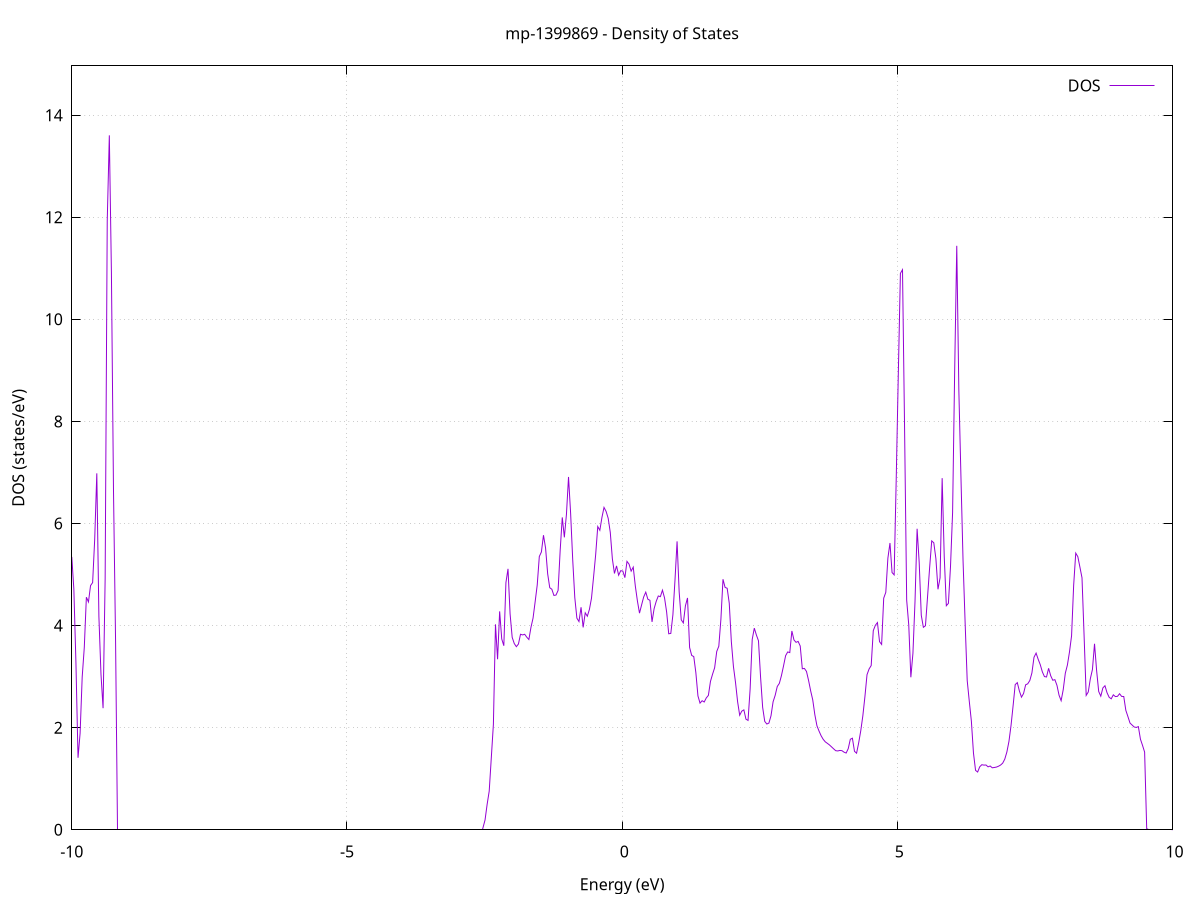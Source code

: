 set title 'mp-1399869 - Density of States'
set xlabel 'Energy (eV)'
set ylabel 'DOS (states/eV)'
set grid
set xrange [-10:10]
set yrange [0:14.965]
set xzeroaxis lt -1
set terminal png size 800,600
set output 'mp-1399869_dos_gnuplot.png'
plot '-' using 1:2 with lines title 'DOS'
-43.868800 0.000000
-43.830900 0.000000
-43.792900 0.000000
-43.755000 0.000000
-43.717100 0.000000
-43.679100 0.000000
-43.641200 0.000000
-43.603300 0.000000
-43.565400 0.000000
-43.527400 0.000000
-43.489500 0.000000
-43.451600 0.000000
-43.413700 0.000000
-43.375700 0.000000
-43.337800 0.000000
-43.299900 0.000000
-43.262000 0.000000
-43.224000 0.000000
-43.186100 0.000000
-43.148200 0.000000
-43.110300 0.000000
-43.072300 0.000000
-43.034400 0.000000
-42.996500 0.000000
-42.958500 0.000000
-42.920600 0.000000
-42.882700 0.000000
-42.844800 0.000000
-42.806800 0.000000
-42.768900 0.000000
-42.731000 0.000000
-42.693100 0.000000
-42.655100 0.000000
-42.617200 0.000000
-42.579300 0.000000
-42.541400 0.000000
-42.503400 0.000000
-42.465500 0.000000
-42.427600 0.000000
-42.389700 0.000000
-42.351700 0.000000
-42.313800 0.000000
-42.275900 0.000000
-42.238000 0.000000
-42.200000 0.000000
-42.162100 0.000000
-42.124200 0.000000
-42.086200 0.000000
-42.048300 0.000000
-42.010400 0.000000
-41.972500 0.000000
-41.934500 0.000000
-41.896600 0.000000
-41.858700 0.000000
-41.820800 0.000000
-41.782800 0.000000
-41.744900 0.000000
-41.707000 0.000000
-41.669100 0.000000
-41.631100 0.000000
-41.593200 0.000000
-41.555300 0.000000
-41.517400 0.000000
-41.479400 0.000000
-41.441500 0.000000
-41.403600 0.000000
-41.365600 0.000000
-41.327700 0.000000
-41.289800 0.000000
-41.251900 0.000000
-41.213900 0.000000
-41.176000 0.000000
-41.138100 0.000000
-41.100200 0.000000
-41.062200 0.000000
-41.024300 0.000000
-40.986400 0.000000
-40.948500 0.000000
-40.910500 0.000000
-40.872600 0.000000
-40.834700 0.000000
-40.796800 0.000000
-40.758800 0.000000
-40.720900 0.000000
-40.683000 0.000000
-40.645000 0.000000
-40.607100 0.000000
-40.569200 0.000000
-40.531300 0.000000
-40.493300 0.000000
-40.455400 0.000000
-40.417500 34.280600
-40.379600 21.317700
-40.341600 17.306100
-40.303700 18.525200
-40.265800 13.934900
-40.227900 24.059500
-40.189900 38.764900
-40.152000 34.188900
-40.114100 11.119700
-40.076200 30.555400
-40.038200 0.000000
-40.000300 0.000000
-39.962400 0.000000
-39.924400 0.000000
-39.886500 0.000000
-39.848600 0.000000
-39.810700 0.000000
-39.772700 0.000000
-39.734800 0.000000
-39.696900 0.000000
-39.659000 0.000000
-39.621000 0.000000
-39.583100 0.000000
-39.545200 0.000000
-39.507300 0.000000
-39.469300 0.000000
-39.431400 0.000000
-39.393500 0.000000
-39.355600 0.000000
-39.317600 0.000000
-39.279700 0.000000
-39.241800 0.000000
-39.203800 0.000000
-39.165900 0.000000
-39.128000 0.000000
-39.090100 0.000000
-39.052100 0.000000
-39.014200 0.000000
-38.976300 0.000000
-38.938400 0.000000
-38.900400 0.000000
-38.862500 0.000000
-38.824600 0.000000
-38.786700 0.000000
-38.748700 0.000000
-38.710800 0.000000
-38.672900 0.000000
-38.635000 0.000000
-38.597000 0.000000
-38.559100 0.000000
-38.521200 0.000000
-38.483200 0.000000
-38.445300 0.000000
-38.407400 0.000000
-38.369500 0.000000
-38.331500 0.000000
-38.293600 0.000000
-38.255700 0.000000
-38.217800 0.000000
-38.179800 0.000000
-38.141900 0.000000
-38.104000 0.000000
-38.066100 0.000000
-38.028100 0.000000
-37.990200 0.000000
-37.952300 0.000000
-37.914400 0.000000
-37.876400 0.000000
-37.838500 0.000000
-37.800600 0.000000
-37.762600 0.000000
-37.724700 0.000000
-37.686800 0.000000
-37.648900 0.000000
-37.610900 0.000000
-37.573000 0.000000
-37.535100 0.000000
-37.497200 0.000000
-37.459200 0.000000
-37.421300 0.000000
-37.383400 0.000000
-37.345500 0.000000
-37.307500 0.000000
-37.269600 0.000000
-37.231700 0.000000
-37.193800 0.000000
-37.155800 0.000000
-37.117900 0.000000
-37.080000 0.000000
-37.042000 0.000000
-37.004100 0.000000
-36.966200 0.000000
-36.928300 0.000000
-36.890300 0.000000
-36.852400 0.000000
-36.814500 0.000000
-36.776600 0.000000
-36.738600 0.000000
-36.700700 0.000000
-36.662800 0.000000
-36.624900 0.000000
-36.586900 0.000000
-36.549000 0.000000
-36.511100 0.000000
-36.473200 0.000000
-36.435200 0.000000
-36.397300 0.000000
-36.359400 0.000000
-36.321400 0.000000
-36.283500 0.000000
-36.245600 0.000000
-36.207700 0.000000
-36.169700 0.000000
-36.131800 0.000000
-36.093900 0.000000
-36.056000 0.000000
-36.018000 0.000000
-35.980100 0.000000
-35.942200 0.000000
-35.904300 0.000000
-35.866300 0.000000
-35.828400 0.000000
-35.790500 0.000000
-35.752600 0.000000
-35.714600 0.000000
-35.676700 0.000000
-35.638800 0.000000
-35.600900 0.000000
-35.562900 0.000000
-35.525000 0.000000
-35.487100 0.000000
-35.449100 0.000000
-35.411200 0.000000
-35.373300 0.000000
-35.335400 0.000000
-35.297400 0.000000
-35.259500 0.000000
-35.221600 0.000000
-35.183700 0.000000
-35.145700 0.000000
-35.107800 0.000000
-35.069900 0.000000
-35.032000 0.000000
-34.994000 0.000000
-34.956100 0.000000
-34.918200 0.000000
-34.880300 0.000000
-34.842300 0.000000
-34.804400 0.000000
-34.766500 0.000000
-34.728500 0.000000
-34.690600 0.000000
-34.652700 0.000000
-34.614800 0.000000
-34.576800 0.000000
-34.538900 0.000000
-34.501000 0.000000
-34.463100 0.000000
-34.425100 0.000000
-34.387200 0.000000
-34.349300 0.000000
-34.311400 0.000000
-34.273400 0.000000
-34.235500 0.000000
-34.197600 0.000000
-34.159700 0.000000
-34.121700 0.000000
-34.083800 0.000000
-34.045900 0.000000
-34.007900 0.000000
-33.970000 0.000000
-33.932100 0.000000
-33.894200 0.000000
-33.856200 0.000000
-33.818300 0.000000
-33.780400 0.000000
-33.742500 0.000000
-33.704500 0.000000
-33.666600 0.000000
-33.628700 0.000000
-33.590800 0.000000
-33.552800 0.000000
-33.514900 0.000000
-33.477000 0.000000
-33.439100 0.000000
-33.401100 0.000000
-33.363200 0.000000
-33.325300 0.000000
-33.287300 0.000000
-33.249400 0.000000
-33.211500 0.000000
-33.173600 0.000000
-33.135600 0.000000
-33.097700 0.000000
-33.059800 0.000000
-33.021900 0.000000
-32.983900 0.000000
-32.946000 0.000000
-32.908100 0.000000
-32.870200 0.000000
-32.832200 0.000000
-32.794300 0.000000
-32.756400 0.000000
-32.718500 0.000000
-32.680500 0.000000
-32.642600 0.000000
-32.604700 0.000000
-32.566700 0.000000
-32.528800 0.000000
-32.490900 0.000000
-32.453000 0.000000
-32.415000 0.000000
-32.377100 0.000000
-32.339200 0.000000
-32.301300 0.000000
-32.263300 0.000000
-32.225400 0.000000
-32.187500 0.000000
-32.149600 0.000000
-32.111600 0.000000
-32.073700 0.000000
-32.035800 0.000000
-31.997900 0.000000
-31.959900 0.000000
-31.922000 0.000000
-31.884100 0.000000
-31.846100 0.000000
-31.808200 0.000000
-31.770300 0.000000
-31.732400 0.000000
-31.694400 0.000000
-31.656500 0.000000
-31.618600 0.000000
-31.580700 0.000000
-31.542700 0.000000
-31.504800 0.000000
-31.466900 0.000000
-31.429000 0.000000
-31.391000 0.000000
-31.353100 0.000000
-31.315200 0.000000
-31.277300 0.000000
-31.239300 0.000000
-31.201400 0.000000
-31.163500 0.000000
-31.125500 0.000000
-31.087600 0.000000
-31.049700 0.000000
-31.011800 0.000000
-30.973800 0.000000
-30.935900 0.000000
-30.898000 0.000000
-30.860100 0.000000
-30.822100 0.000000
-30.784200 0.000000
-30.746300 0.000000
-30.708400 0.000000
-30.670400 0.000000
-30.632500 0.000000
-30.594600 0.000000
-30.556700 0.000000
-30.518700 0.000000
-30.480800 0.000000
-30.442900 0.000000
-30.404900 0.000000
-30.367000 0.000000
-30.329100 0.000000
-30.291200 0.000000
-30.253200 0.000000
-30.215300 0.000000
-30.177400 0.000000
-30.139500 0.000000
-30.101500 0.000000
-30.063600 0.000000
-30.025700 0.000000
-29.987800 0.000000
-29.949800 0.000000
-29.911900 0.000000
-29.874000 0.000000
-29.836100 0.000000
-29.798100 0.000000
-29.760200 0.000000
-29.722300 0.000000
-29.684300 0.000000
-29.646400 0.000000
-29.608500 0.000000
-29.570600 0.000000
-29.532600 0.000000
-29.494700 0.000000
-29.456800 0.000000
-29.418900 0.000000
-29.380900 0.000000
-29.343000 0.000000
-29.305100 0.000000
-29.267200 0.000000
-29.229200 0.000000
-29.191300 0.000000
-29.153400 0.000000
-29.115500 0.000000
-29.077500 0.000000
-29.039600 0.000000
-29.001700 0.000000
-28.963800 0.000000
-28.925800 0.000000
-28.887900 0.000000
-28.850000 0.000000
-28.812000 0.000000
-28.774100 0.000000
-28.736200 0.000000
-28.698300 0.000000
-28.660300 0.000000
-28.622400 0.000000
-28.584500 0.000000
-28.546600 0.000000
-28.508600 0.000000
-28.470700 0.000000
-28.432800 0.000000
-28.394900 0.000000
-28.356900 0.000000
-28.319000 0.000000
-28.281100 0.000000
-28.243200 0.000000
-28.205200 0.000000
-28.167300 0.000000
-28.129400 0.000000
-28.091400 0.000000
-28.053500 0.000000
-28.015600 0.000000
-27.977700 0.000000
-27.939700 0.000000
-27.901800 0.000000
-27.863900 0.000000
-27.826000 0.000000
-27.788000 0.000000
-27.750100 0.000000
-27.712200 0.000000
-27.674300 0.000000
-27.636300 0.000000
-27.598400 0.000000
-27.560500 0.000000
-27.522600 0.000000
-27.484600 0.000000
-27.446700 0.000000
-27.408800 0.000000
-27.370800 0.000000
-27.332900 0.000000
-27.295000 0.000000
-27.257100 0.000000
-27.219100 0.000000
-27.181200 0.000000
-27.143300 0.000000
-27.105400 0.000000
-27.067400 0.000000
-27.029500 0.000000
-26.991600 0.000000
-26.953700 0.000000
-26.915700 0.000000
-26.877800 0.000000
-26.839900 0.000000
-26.802000 0.000000
-26.764000 0.000000
-26.726100 0.000000
-26.688200 0.000000
-26.650200 0.000000
-26.612300 0.000000
-26.574400 0.000000
-26.536500 0.000000
-26.498500 0.000000
-26.460600 0.000000
-26.422700 0.000000
-26.384800 0.000000
-26.346800 0.000000
-26.308900 0.000000
-26.271000 0.000000
-26.233100 0.000000
-26.195100 0.000000
-26.157200 0.000000
-26.119300 0.000000
-26.081400 0.000000
-26.043400 0.000000
-26.005500 0.000000
-25.967600 0.000000
-25.929600 0.000000
-25.891700 0.000000
-25.853800 0.000000
-25.815900 0.000000
-25.777900 0.000000
-25.740000 0.000000
-25.702100 0.000000
-25.664200 0.000000
-25.626200 0.000000
-25.588300 0.000000
-25.550400 0.000000
-25.512500 0.000000
-25.474500 0.000000
-25.436600 0.000000
-25.398700 0.000000
-25.360800 0.000000
-25.322800 0.000000
-25.284900 0.000000
-25.247000 0.000000
-25.209000 0.000000
-25.171100 0.000000
-25.133200 0.000000
-25.095300 0.000000
-25.057300 0.000000
-25.019400 0.000000
-24.981500 0.000000
-24.943600 0.000000
-24.905600 0.000000
-24.867700 0.000000
-24.829800 0.000000
-24.791900 0.000000
-24.753900 0.000000
-24.716000 0.000000
-24.678100 0.000000
-24.640200 0.000000
-24.602200 0.000000
-24.564300 0.000000
-24.526400 0.000000
-24.488400 0.000000
-24.450500 0.000000
-24.412600 0.000000
-24.374700 0.000000
-24.336700 0.000000
-24.298800 0.000000
-24.260900 0.000000
-24.223000 0.000000
-24.185000 0.000000
-24.147100 0.000000
-24.109200 0.000000
-24.071300 0.000000
-24.033300 0.000000
-23.995400 0.000000
-23.957500 0.000000
-23.919600 0.000000
-23.881600 0.000000
-23.843700 0.000000
-23.805800 0.000000
-23.767800 0.000000
-23.729900 0.000000
-23.692000 0.000000
-23.654100 0.000000
-23.616100 0.000000
-23.578200 0.000000
-23.540300 0.000000
-23.502400 0.000000
-23.464400 0.000000
-23.426500 0.000000
-23.388600 0.000000
-23.350700 0.000000
-23.312700 0.000000
-23.274800 0.000000
-23.236900 0.000000
-23.199000 0.000000
-23.161000 0.000000
-23.123100 0.000000
-23.085200 0.000000
-23.047200 0.000000
-23.009300 0.000000
-22.971400 0.000000
-22.933500 0.000000
-22.895500 0.000000
-22.857600 0.000000
-22.819700 0.000000
-22.781800 0.000000
-22.743800 0.000000
-22.705900 0.000000
-22.668000 0.000000
-22.630100 0.000000
-22.592100 0.000000
-22.554200 0.000000
-22.516300 0.000000
-22.478400 0.000000
-22.440400 0.000000
-22.402500 0.000000
-22.364600 0.000000
-22.326600 0.000000
-22.288700 0.000000
-22.250800 0.000000
-22.212900 0.000000
-22.174900 0.000000
-22.137000 0.000000
-22.099100 0.000000
-22.061200 0.000000
-22.023200 0.000000
-21.985300 0.000000
-21.947400 0.000000
-21.909500 0.000000
-21.871500 0.000000
-21.833600 0.000000
-21.795700 0.000000
-21.757800 0.000000
-21.719800 0.000000
-21.681900 0.000000
-21.644000 0.000000
-21.606100 0.000000
-21.568100 0.000000
-21.530200 0.000000
-21.492300 0.000000
-21.454300 0.000000
-21.416400 0.000000
-21.378500 0.000000
-21.340600 0.000000
-21.302600 0.000000
-21.264700 0.000000
-21.226800 0.000000
-21.188900 0.000000
-21.150900 0.000000
-21.113000 0.000000
-21.075100 0.000000
-21.037200 0.000000
-20.999200 0.000000
-20.961300 0.000000
-20.923400 0.000000
-20.885500 0.000000
-20.847500 0.000000
-20.809600 0.000000
-20.771700 0.000000
-20.733700 0.000000
-20.695800 0.000000
-20.657900 0.000000
-20.620000 0.000000
-20.582000 0.000000
-20.544100 0.000000
-20.506200 0.000000
-20.468300 0.000000
-20.430300 0.000000
-20.392400 0.000000
-20.354500 0.000000
-20.316600 0.000000
-20.278600 0.000000
-20.240700 0.000000
-20.202800 0.000000
-20.164900 0.000000
-20.126900 0.000000
-20.089000 0.000000
-20.051100 0.000000
-20.013100 0.000000
-19.975200 0.000000
-19.937300 0.000000
-19.899400 0.000000
-19.861400 0.000000
-19.823500 0.000000
-19.785600 0.000000
-19.747700 0.000000
-19.709700 0.000000
-19.671800 0.000000
-19.633900 0.000000
-19.596000 0.000000
-19.558000 0.000000
-19.520100 0.000000
-19.482200 0.000000
-19.444300 0.000000
-19.406300 0.000000
-19.368400 0.000000
-19.330500 0.000000
-19.292500 0.000000
-19.254600 0.000000
-19.216700 0.000000
-19.178800 0.000000
-19.140800 0.000000
-19.102900 0.000000
-19.065000 0.000000
-19.027100 0.000000
-18.989100 0.000000
-18.951200 0.000000
-18.913300 0.000000
-18.875400 0.000000
-18.837400 0.000000
-18.799500 0.000000
-18.761600 0.000000
-18.723700 0.000000
-18.685700 0.000000
-18.647800 0.000000
-18.609900 0.000000
-18.571900 0.000000
-18.534000 0.000000
-18.496100 0.000000
-18.458200 0.000000
-18.420200 0.000000
-18.382300 0.000000
-18.344400 0.000000
-18.306500 0.000000
-18.268500 0.000000
-18.230600 0.000000
-18.192700 0.000000
-18.154800 0.000000
-18.116800 0.000000
-18.078900 0.000000
-18.041000 0.000000
-18.003100 0.000000
-17.965100 0.000000
-17.927200 0.000000
-17.889300 0.000000
-17.851300 0.000000
-17.813400 0.000000
-17.775500 0.000000
-17.737600 0.000000
-17.699600 0.000000
-17.661700 0.000000
-17.623800 0.000000
-17.585900 0.000000
-17.547900 0.000000
-17.510000 0.000000
-17.472100 0.000000
-17.434200 0.000000
-17.396200 0.000000
-17.358300 0.000000
-17.320400 0.000000
-17.282500 0.000000
-17.244500 0.000000
-17.206600 0.000000
-17.168700 0.000000
-17.130700 0.000000
-17.092800 0.000000
-17.054900 0.000000
-17.017000 0.000000
-16.979000 0.000000
-16.941100 0.000000
-16.903200 0.000000
-16.865300 0.000000
-16.827300 0.000000
-16.789400 0.000000
-16.751500 0.000000
-16.713600 0.000000
-16.675600 0.000000
-16.637700 0.000000
-16.599800 0.000000
-16.561900 0.000000
-16.523900 0.000000
-16.486000 0.000000
-16.448100 0.000000
-16.410100 0.000000
-16.372200 0.000000
-16.334300 0.000000
-16.296400 0.000000
-16.258400 0.000000
-16.220500 0.000000
-16.182600 0.000000
-16.144700 0.000000
-16.106700 0.000000
-16.068800 0.000000
-16.030900 0.000000
-15.993000 0.000000
-15.955000 0.000000
-15.917100 0.000000
-15.879200 0.000000
-15.841300 0.000000
-15.803300 0.000000
-15.765400 0.000000
-15.727500 0.000000
-15.689500 0.000000
-15.651600 0.000000
-15.613700 0.000000
-15.575800 0.000000
-15.537800 0.000000
-15.499900 0.000000
-15.462000 0.000000
-15.424100 0.000000
-15.386100 0.000000
-15.348200 0.000000
-15.310300 0.000000
-15.272400 0.000000
-15.234400 0.000000
-15.196500 0.000000
-15.158600 0.000000
-15.120700 0.000000
-15.082700 0.000000
-15.044800 0.000000
-15.006900 0.000000
-14.969000 0.000000
-14.931000 0.000000
-14.893100 0.000000
-14.855200 0.000000
-14.817200 0.000000
-14.779300 0.000000
-14.741400 0.000000
-14.703500 0.000000
-14.665500 0.000000
-14.627600 0.000000
-14.589700 0.000000
-14.551800 0.000000
-14.513800 0.000000
-14.475900 0.000000
-14.438000 0.000000
-14.400100 0.000000
-14.362100 0.000000
-14.324200 0.000000
-14.286300 0.000000
-14.248400 0.000000
-14.210400 0.000000
-14.172500 0.000000
-14.134600 0.000000
-14.096600 0.000000
-14.058700 0.000000
-14.020800 0.000000
-13.982900 0.000000
-13.944900 0.000000
-13.907000 0.000000
-13.869100 0.000000
-13.831200 0.000000
-13.793200 0.000000
-13.755300 0.000000
-13.717400 0.000000
-13.679500 0.000000
-13.641500 0.000000
-13.603600 0.000000
-13.565700 0.000000
-13.527800 0.000000
-13.489800 0.000000
-13.451900 0.000000
-13.414000 0.000000
-13.376000 0.000000
-13.338100 0.000000
-13.300200 0.000000
-13.262300 0.000000
-13.224300 0.000000
-13.186400 0.000000
-13.148500 0.000000
-13.110600 0.000000
-13.072600 0.000000
-13.034700 0.000000
-12.996800 0.000000
-12.958900 0.000000
-12.920900 0.000000
-12.883000 0.000000
-12.845100 0.000000
-12.807200 0.000000
-12.769200 0.000000
-12.731300 0.000000
-12.693400 0.000000
-12.655400 0.000000
-12.617500 0.000000
-12.579600 0.000000
-12.541700 0.000000
-12.503700 0.000000
-12.465800 0.000000
-12.427900 0.000000
-12.390000 0.000000
-12.352000 0.000000
-12.314100 0.000000
-12.276200 0.000000
-12.238300 0.000000
-12.200300 0.000000
-12.162400 0.000000
-12.124500 0.023700
-12.086600 0.168300
-12.048600 0.250500
-12.010700 0.311400
-11.972800 0.355500
-11.934800 0.410100
-11.896900 0.464400
-11.859000 0.508400
-11.821100 0.548300
-11.783100 0.589400
-11.745200 0.633200
-11.707300 0.679100
-11.669400 0.725700
-11.631400 0.772800
-11.593500 0.821200
-11.555600 0.871300
-11.517700 0.924300
-11.479700 0.979800
-11.441800 1.041600
-11.403900 1.115000
-11.366000 1.204700
-11.328000 1.317000
-11.290100 1.432700
-11.252200 1.588500
-11.214200 1.749500
-11.176300 1.873900
-11.138400 1.849000
-11.100500 1.723700
-11.062500 1.495300
-11.024600 1.413900
-10.986700 1.389000
-10.948800 1.408200
-10.910800 1.416200
-10.872900 1.443200
-10.835000 1.494200
-10.797100 1.556800
-10.759100 1.629400
-10.721200 1.773400
-10.683300 1.845800
-10.645400 1.889700
-10.607400 1.931700
-10.569500 2.098800
-10.531600 2.112700
-10.493600 2.236800
-10.455700 2.503700
-10.417800 2.872000
-10.379900 3.145200
-10.341900 3.734300
-10.304000 4.302600
-10.266100 3.400900
-10.228200 3.278800
-10.190200 3.880100
-10.152300 3.802500
-10.114400 3.698300
-10.076500 4.205600
-10.038500 4.738900
-10.000600 5.356500
-9.962700 4.716000
-9.924800 3.271100
-9.886800 1.411000
-9.848900 1.891300
-9.811000 2.993300
-9.773000 3.571300
-9.735100 4.556500
-9.697200 4.463000
-9.659300 4.783200
-9.621300 4.841900
-9.583400 5.700400
-9.545500 6.982800
-9.507600 4.178800
-9.469600 3.045600
-9.431700 2.381600
-9.393800 4.922400
-9.355900 11.931400
-9.317900 13.604100
-9.280000 10.915500
-9.242100 6.634700
-9.204200 3.671100
-9.166200 0.000000
-9.128300 0.000000
-9.090400 0.000000
-9.052400 0.000000
-9.014500 0.000000
-8.976600 0.000000
-8.938700 0.000000
-8.900700 0.000000
-8.862800 0.000000
-8.824900 0.000000
-8.787000 0.000000
-8.749000 0.000000
-8.711100 0.000000
-8.673200 0.000000
-8.635300 0.000000
-8.597300 0.000000
-8.559400 0.000000
-8.521500 0.000000
-8.483600 0.000000
-8.445600 0.000000
-8.407700 0.000000
-8.369800 0.000000
-8.331900 0.000000
-8.293900 0.000000
-8.256000 0.000000
-8.218100 0.000000
-8.180100 0.000000
-8.142200 0.000000
-8.104300 0.000000
-8.066400 0.000000
-8.028400 0.000000
-7.990500 0.000000
-7.952600 0.000000
-7.914700 0.000000
-7.876700 0.000000
-7.838800 0.000000
-7.800900 0.000000
-7.763000 0.000000
-7.725000 0.000000
-7.687100 0.000000
-7.649200 0.000000
-7.611300 0.000000
-7.573300 0.000000
-7.535400 0.000000
-7.497500 0.000000
-7.459500 0.000000
-7.421600 0.000000
-7.383700 0.000000
-7.345800 0.000000
-7.307800 0.000000
-7.269900 0.000000
-7.232000 0.000000
-7.194100 0.000000
-7.156100 0.000000
-7.118200 0.000000
-7.080300 0.000000
-7.042400 0.000000
-7.004400 0.000000
-6.966500 0.000000
-6.928600 0.000000
-6.890700 0.000000
-6.852700 0.000000
-6.814800 0.000000
-6.776900 0.000000
-6.738900 0.000000
-6.701000 0.000000
-6.663100 0.000000
-6.625200 0.000000
-6.587200 0.000000
-6.549300 0.000000
-6.511400 0.000000
-6.473500 0.000000
-6.435500 0.000000
-6.397600 0.000000
-6.359700 0.000000
-6.321800 0.000000
-6.283800 0.000000
-6.245900 0.000000
-6.208000 0.000000
-6.170100 0.000000
-6.132100 0.000000
-6.094200 0.000000
-6.056300 0.000000
-6.018300 0.000000
-5.980400 0.000000
-5.942500 0.000000
-5.904600 0.000000
-5.866600 0.000000
-5.828700 0.000000
-5.790800 0.000000
-5.752900 0.000000
-5.714900 0.000000
-5.677000 0.000000
-5.639100 0.000000
-5.601200 0.000000
-5.563200 0.000000
-5.525300 0.000000
-5.487400 0.000000
-5.449500 0.000000
-5.411500 0.000000
-5.373600 0.000000
-5.335700 0.000000
-5.297700 0.000000
-5.259800 0.000000
-5.221900 0.000000
-5.184000 0.000000
-5.146000 0.000000
-5.108100 0.000000
-5.070200 0.000000
-5.032300 0.000000
-4.994300 0.000000
-4.956400 0.000000
-4.918500 0.000000
-4.880600 0.000000
-4.842600 0.000000
-4.804700 0.000000
-4.766800 0.000000
-4.728900 0.000000
-4.690900 0.000000
-4.653000 0.000000
-4.615100 0.000000
-4.577100 0.000000
-4.539200 0.000000
-4.501300 0.000000
-4.463400 0.000000
-4.425400 0.000000
-4.387500 0.000000
-4.349600 0.000000
-4.311700 0.000000
-4.273700 0.000000
-4.235800 0.000000
-4.197900 0.000000
-4.160000 0.000000
-4.122000 0.000000
-4.084100 0.000000
-4.046200 0.000000
-4.008300 0.000000
-3.970300 0.000000
-3.932400 0.000000
-3.894500 0.000000
-3.856500 0.000000
-3.818600 0.000000
-3.780700 0.000000
-3.742800 0.000000
-3.704800 0.000000
-3.666900 0.000000
-3.629000 0.000000
-3.591100 0.000000
-3.553100 0.000000
-3.515200 0.000000
-3.477300 0.000000
-3.439400 0.000000
-3.401400 0.000000
-3.363500 0.000000
-3.325600 0.000000
-3.287700 0.000000
-3.249700 0.000000
-3.211800 0.000000
-3.173900 0.000000
-3.135900 0.000000
-3.098000 0.000000
-3.060100 0.000000
-3.022200 0.000000
-2.984200 0.000000
-2.946300 0.000000
-2.908400 0.000000
-2.870500 0.000000
-2.832500 0.000000
-2.794600 0.000000
-2.756700 0.000000
-2.718800 0.000000
-2.680800 0.000000
-2.642900 0.000000
-2.605000 0.000000
-2.567100 0.000000
-2.529100 0.000000
-2.491200 0.191800
-2.453300 0.497000
-2.415300 0.757900
-2.377400 1.411000
-2.339500 2.064600
-2.301600 4.024200
-2.263600 3.340300
-2.225700 4.278700
-2.187800 3.737500
-2.149900 3.605100
-2.111900 4.840500
-2.074000 5.111900
-2.036100 4.228800
-1.998200 3.770600
-1.960200 3.648400
-1.922300 3.587000
-1.884400 3.638700
-1.846500 3.830200
-1.808500 3.817200
-1.770600 3.829400
-1.732700 3.772600
-1.694800 3.727200
-1.656800 3.965600
-1.618900 4.146300
-1.581000 4.464400
-1.543000 4.796000
-1.505100 5.353400
-1.467200 5.442100
-1.429300 5.770800
-1.391300 5.520100
-1.353400 5.015600
-1.315500 4.741900
-1.277600 4.712400
-1.239600 4.590500
-1.201700 4.598400
-1.163800 4.688800
-1.125900 5.475300
-1.087900 6.119400
-1.050000 5.729300
-1.012100 6.179800
-0.974200 6.911600
-0.936200 6.199300
-0.898300 5.291700
-0.860400 4.548700
-0.822400 4.145800
-0.784500 4.079100
-0.746600 4.359300
-0.708700 3.964000
-0.670700 4.250700
-0.632800 4.183300
-0.594900 4.315400
-0.557000 4.537100
-0.519000 4.954500
-0.481100 5.389400
-0.443200 5.939700
-0.405300 5.866800
-0.367300 6.118200
-0.329400 6.315200
-0.291500 6.236500
-0.253600 6.102000
-0.215600 5.826600
-0.177700 5.307600
-0.139800 5.021400
-0.101800 5.169600
-0.063900 4.986900
-0.026000 5.075200
0.011900 5.068300
0.049900 4.939000
0.087800 5.257900
0.125700 5.203300
0.163600 5.067200
0.201600 5.145200
0.239500 4.774200
0.277400 4.482600
0.315300 4.243800
0.353300 4.404200
0.391200 4.560800
0.429100 4.654800
0.467000 4.517000
0.505000 4.495000
0.542900 4.072200
0.580800 4.330900
0.618800 4.474200
0.656700 4.580100
0.694600 4.567300
0.732500 4.693900
0.770500 4.541200
0.808400 4.265200
0.846300 3.839800
0.884200 3.846900
0.922200 4.211000
0.960100 4.888600
0.998000 5.650000
1.035900 4.664000
1.073900 4.113000
1.111800 4.052000
1.149700 4.387500
1.187600 4.541500
1.225600 3.571900
1.263500 3.415800
1.301400 3.392900
1.339400 3.077500
1.377300 2.622100
1.415200 2.481100
1.453100 2.528000
1.491100 2.503000
1.529000 2.583400
1.566900 2.632100
1.604800 2.907000
1.642800 3.047500
1.680700 3.174300
1.718600 3.492700
1.756500 3.595900
1.794500 4.126900
1.832400 4.908100
1.870300 4.748200
1.908200 4.731200
1.946200 4.439400
1.984100 3.685600
2.022000 3.198900
2.060000 2.885600
2.097900 2.508900
2.135800 2.243500
2.173700 2.324200
2.211700 2.348600
2.249600 2.166900
2.287500 2.142300
2.325400 2.756200
2.363400 3.729000
2.401300 3.950100
2.439200 3.815500
2.477100 3.703200
2.515100 2.993700
2.553000 2.398700
2.590900 2.123300
2.628800 2.071700
2.666800 2.090300
2.704700 2.233200
2.742600 2.506500
2.780600 2.634200
2.818500 2.807300
2.856400 2.867800
2.894300 3.019500
2.932300 3.209200
2.970200 3.410600
3.008100 3.483500
3.046000 3.471200
3.084000 3.894600
3.121900 3.718900
3.159800 3.672100
3.197700 3.689800
3.235700 3.600300
3.273600 3.153900
3.311500 3.161100
3.349400 3.101900
3.387400 2.925400
3.425300 2.721900
3.463200 2.544500
3.501200 2.256000
3.539100 2.038700
3.577000 1.934600
3.614900 1.842600
3.652900 1.772300
3.690800 1.723000
3.728700 1.693400
3.766600 1.662200
3.804600 1.624100
3.842500 1.585700
3.880400 1.549400
3.918300 1.544100
3.956300 1.554800
3.994200 1.549300
4.032100 1.520100
4.070000 1.503400
4.108000 1.589300
4.145900 1.773000
4.183800 1.793700
4.221800 1.537000
4.259700 1.500300
4.297600 1.700700
4.335500 1.938600
4.373500 2.232600
4.411400 2.609600
4.449300 3.038300
4.487200 3.150800
4.525200 3.217000
4.563100 3.900500
4.601000 4.005900
4.638900 4.059300
4.676900 3.684900
4.714800 3.630900
4.752700 4.537800
4.790600 4.651700
4.828600 5.321200
4.866500 5.617600
4.904400 5.039700
4.942300 4.993700
4.980300 6.885300
5.018200 8.940000
5.056100 10.900700
5.094100 10.971600
5.132000 7.848600
5.169900 4.498700
5.207800 4.013500
5.245800 2.987600
5.283700 3.457500
5.321600 4.478800
5.359500 5.897500
5.397500 5.233600
5.435400 4.201100
5.473300 3.966500
5.511200 3.996800
5.549200 4.564700
5.587100 5.135900
5.625000 5.659300
5.662900 5.621700
5.700900 5.311000
5.738800 4.711000
5.776700 4.936100
5.814700 6.888000
5.852600 5.351300
5.890500 4.389200
5.928400 4.436000
5.966400 5.159800
6.004300 6.213800
6.042200 8.998600
6.080100 11.440400
6.118100 8.598900
6.156000 6.918900
6.193900 5.286600
6.231800 4.064500
6.269800 2.923600
6.307700 2.515900
6.345600 2.127300
6.383500 1.504000
6.421500 1.163800
6.459400 1.131400
6.497300 1.233700
6.535300 1.274500
6.573200 1.267000
6.611100 1.269100
6.649000 1.233100
6.687000 1.249300
6.724900 1.214400
6.762800 1.220500
6.800700 1.228200
6.838700 1.245100
6.876600 1.268300
6.914500 1.305400
6.952400 1.383800
6.990400 1.522600
7.028300 1.730800
7.066200 2.044400
7.104100 2.434200
7.142100 2.844100
7.180000 2.882900
7.217900 2.719400
7.255900 2.598500
7.293800 2.669600
7.331700 2.840300
7.369600 2.859700
7.407600 2.924400
7.445500 3.072500
7.483400 3.379600
7.521300 3.460900
7.559300 3.340500
7.597200 3.234800
7.635100 3.094100
7.673000 3.001200
7.711000 2.993500
7.748900 3.163400
7.786800 3.018300
7.824700 2.929700
7.862700 2.940700
7.900600 2.829700
7.938500 2.636500
7.976500 2.528700
8.014400 2.744300
8.052300 3.066400
8.090200 3.226900
8.128200 3.483500
8.166100 3.800500
8.204000 4.787700
8.241900 5.419900
8.279900 5.350000
8.317800 5.145600
8.355700 4.936000
8.393600 3.804700
8.431600 2.632100
8.469500 2.699400
8.507400 2.960700
8.545300 3.139700
8.583300 3.643700
8.621200 3.119200
8.659100 2.708800
8.697100 2.617100
8.735000 2.779200
8.772900 2.822000
8.810800 2.684100
8.848800 2.595900
8.886700 2.565600
8.924600 2.643600
8.962500 2.609400
9.000500 2.614100
9.038400 2.665000
9.076300 2.612200
9.114200 2.610900
9.152200 2.339300
9.190100 2.217100
9.228000 2.090500
9.265900 2.052000
9.303900 2.013600
9.341800 2.004900
9.379700 2.021100
9.417700 1.773800
9.455600 1.652700
9.493500 1.521300
9.531400 0.020600
9.569400 0.000000
9.607300 0.000000
9.645200 0.000000
9.683100 0.000000
9.721100 0.000000
9.759000 0.000000
9.796900 0.000000
9.834800 0.000000
9.872800 0.000000
9.910700 0.000000
9.948600 0.000000
9.986500 0.000000
10.024500 0.000000
10.062400 0.000000
10.100300 0.000000
10.138300 0.000000
10.176200 0.000000
10.214100 0.000000
10.252000 0.000000
10.290000 0.000000
10.327900 0.000000
10.365800 0.000000
10.403700 0.000000
10.441700 0.000000
10.479600 0.000000
10.517500 0.000000
10.555400 0.000000
10.593400 0.000000
10.631300 0.000000
10.669200 0.000000
10.707100 0.000000
10.745100 0.000000
10.783000 0.000000
10.820900 0.000000
10.858900 0.000000
10.896800 0.000000
10.934700 0.000000
10.972600 0.000000
11.010600 0.000000
11.048500 0.000000
11.086400 0.000000
11.124300 0.000000
11.162300 0.000000
11.200200 0.000000
11.238100 0.000000
11.276000 0.000000
11.314000 0.000000
11.351900 0.000000
11.389800 0.000000
11.427700 0.000000
11.465700 0.000000
11.503600 0.000000
11.541500 0.000000
11.579400 0.000000
11.617400 0.000000
11.655300 0.000000
11.693200 0.000000
11.731200 0.000000
11.769100 0.000000
11.807000 0.000000
11.844900 0.000000
11.882900 0.000000
11.920800 0.000000
11.958700 0.000000
11.996600 0.000000
12.034600 0.000000
12.072500 0.000000
12.110400 0.000000
12.148300 0.000000
12.186300 0.000000
12.224200 0.000000
12.262100 0.000000
12.300000 0.000000
12.338000 0.000000
12.375900 0.000000
12.413800 0.000000
12.451800 0.000000
12.489700 0.000000
12.527600 0.000000
12.565500 0.000000
12.603500 0.000000
12.641400 0.000000
12.679300 0.000000
12.717200 0.000000
12.755200 0.000000
12.793100 0.000000
12.831000 0.000000
12.868900 0.003200
12.906900 0.026800
12.944800 0.061600
12.982700 0.087700
13.020600 0.109500
13.058600 0.124100
13.096500 0.134700
13.134400 0.147900
13.172400 0.163900
13.210300 0.178500
13.248200 0.192000
13.286100 0.205700
13.324100 0.219800
13.362000 0.235000
13.399900 0.250000
13.437800 0.262900
13.475800 0.276000
13.513700 0.289800
13.551600 0.304600
13.589500 0.318900
13.627500 0.333000
13.665400 0.347900
13.703300 0.363800
13.741200 0.380100
13.779200 0.397000
13.817100 0.416300
13.855000 0.437600
13.893000 0.467100
13.930900 0.504900
13.968800 0.529100
14.006700 0.541700
14.044700 0.544600
14.082600 0.549000
14.120500 0.562100
14.158400 0.574400
14.196400 0.583700
14.234300 0.591600
14.272200 0.599800
14.310100 0.609200
14.348100 0.621700
14.386000 0.635100
14.423900 0.648400
14.461800 0.660900
14.499800 0.694300
14.537700 0.729700
14.575600 0.768200
14.613600 0.806600
14.651500 0.838300
14.689400 0.862700
14.727300 0.896000
14.765300 0.931700
14.803200 0.967200
14.841100 1.005600
14.879000 1.042300
14.917000 1.078000
14.954900 1.118000
14.992800 1.163300
15.030700 1.212300
15.068700 1.265900
15.106600 1.324500
15.144500 1.711000
15.182400 1.858700
15.220400 1.824700
15.258300 1.640600
15.296200 1.567200
15.334200 1.563200
15.372100 1.571500
15.410000 1.572600
15.447900 1.615800
15.485900 1.733200
15.523800 1.821400
15.561700 1.811900
15.599600 2.650800
15.637600 2.417700
15.675500 2.381100
15.713400 2.460300
15.751300 2.448800
15.789300 2.277200
15.827200 1.974200
15.865100 1.959200
15.903000 2.065000
15.941000 2.177800
15.978900 2.384800
16.016800 2.477600
16.054800 2.623200
16.092700 2.567700
16.130600 2.578200
16.168500 2.555800
16.206500 2.558300
16.244400 2.282100
16.282300 2.008800
16.320200 1.914300
16.358200 1.909200
16.396100 1.820800
16.434000 2.095300
16.471900 2.482400
16.509900 2.641500
16.547800 2.640100
16.585700 2.695300
16.623600 2.658500
16.661600 2.518300
16.699500 2.429300
16.737400 2.353800
16.775400 2.244800
16.813300 2.141800
16.851200 2.012200
16.889100 1.957700
16.927100 1.980700
16.965000 2.121000
17.002900 2.295600
17.040800 2.705400
17.078800 2.990000
17.116700 3.266600
17.154600 3.397800
17.192500 3.196500
17.230500 2.908200
17.268400 2.659700
17.306300 2.662800
17.344200 2.607300
17.382200 2.459600
17.420100 2.075300
17.458000 1.942100
17.496000 1.889400
17.533900 1.816900
17.571800 1.786900
17.609700 1.754400
17.647700 1.842200
17.685600 1.977500
17.723500 2.086900
17.761400 2.063700
17.799400 2.005200
17.837300 1.923700
17.875200 1.910200
17.913100 1.921500
17.951100 1.846200
17.989000 1.660300
18.026900 1.478400
18.064800 1.425700
18.102800 1.321900
18.140700 1.501300
18.178600 1.762300
18.216500 2.146200
18.254500 2.554900
18.292400 2.837600
18.330300 3.073400
18.368300 3.267200
18.406200 3.660500
18.444100 4.033000
18.482000 5.124100
18.520000 4.945900
18.557900 4.438800
18.595800 4.175200
18.633700 3.955500
18.671700 3.397500
18.709600 2.869600
18.747500 2.475900
18.785400 1.874500
18.823400 1.314800
18.861300 1.222800
18.899200 1.160500
18.937100 1.254600
18.975100 1.482100
19.013000 1.945600
19.050900 2.218300
19.088900 2.607400
19.126800 2.953800
19.164700 3.481000
19.202600 4.058100
19.240600 3.818400
19.278500 3.560700
19.316400 3.139300
19.354300 3.026300
19.392300 2.918900
19.430200 2.639800
19.468100 2.458100
19.506000 2.467200
19.544000 2.698300
19.581900 3.391500
19.619800 3.875600
19.657700 5.036900
19.695700 6.376900
19.733600 6.222100
19.771500 5.353500
19.809500 4.803600
19.847400 4.382100
19.885300 3.942500
19.923200 3.706300
19.961200 3.489200
19.999100 3.123200
20.037000 3.001400
20.074900 2.781100
20.112900 2.688800
20.150800 2.427100
20.188700 2.321300
20.226600 2.251600
20.264600 2.163200
20.302500 2.099600
20.340400 2.209600
20.378300 2.238600
20.416300 2.276200
20.454200 2.503700
20.492100 2.747700
20.530100 2.671900
20.568000 2.836700
20.605900 3.089800
20.643800 3.269500
20.681800 3.390300
20.719700 3.703300
20.757600 3.543900
20.795500 3.533400
20.833500 3.935500
20.871400 3.714400
20.909300 3.658200
20.947200 3.630100
20.985200 3.809100
21.023100 3.831700
21.061000 3.728200
21.098900 3.771200
21.136900 3.664700
21.174800 3.491800
21.212700 3.636500
21.250700 4.459000
21.288600 3.657000
21.326500 3.467000
21.364400 3.352500
21.402400 3.335800
21.440300 3.106000
21.478200 3.202700
21.516100 3.271100
21.554100 3.454100
21.592000 3.421300
21.629900 3.033800
21.667800 2.739600
21.705800 2.690700
21.743700 2.751700
21.781600 2.438100
21.819500 2.141800
21.857500 1.943700
21.895400 1.687700
21.933300 1.626000
21.971300 1.715300
22.009200 1.868800
22.047100 1.936300
22.085000 2.122900
22.123000 2.260600
22.160900 2.507700
22.198800 2.670300
22.236700 2.894900
22.274700 4.178900
22.312600 3.851700
22.350500 3.037000
22.388400 2.687300
22.426400 2.462600
22.464300 2.205000
22.502200 1.987500
22.540100 1.870900
22.578100 1.666500
22.616000 1.497200
22.653900 1.395400
22.691900 1.342800
22.729800 1.311100
22.767700 1.290200
22.805600 1.270300
22.843600 1.253300
22.881500 1.258600
22.919400 1.281300
22.957300 1.306000
22.995300 1.337000
23.033200 1.364900
23.071100 1.313000
23.109000 1.333700
23.147000 1.292600
23.184900 1.208700
23.222800 1.165100
23.260700 1.147600
23.298700 1.142000
23.336600 1.130100
23.374500 1.045100
23.412500 0.970000
23.450400 0.923600
23.488300 0.856300
23.526200 0.813200
23.564200 0.812300
23.602100 0.859800
23.640000 0.910200
23.677900 0.923500
23.715900 0.957600
23.753800 0.991100
23.791700 1.062900
23.829600 1.023700
23.867600 1.041300
23.905500 1.051500
23.943400 1.079000
23.981300 1.100000
24.019300 1.163300
24.057200 1.189600
24.095100 1.209000
24.133100 1.257500
24.171000 1.258700
24.208900 1.261000
24.246800 1.254900
24.284800 1.235000
24.322700 1.169000
24.360600 1.132300
24.398500 1.124400
24.436500 1.155600
24.474400 1.130500
24.512300 1.135200
24.550200 1.159500
24.588200 1.194200
24.626100 1.219500
24.664000 1.242000
24.701900 1.296100
24.739900 1.302700
24.777800 1.329500
24.815700 1.428700
24.853600 1.586600
24.891600 1.732300
24.929500 1.950700
24.967400 1.987000
25.005400 2.065500
25.043300 2.187600
25.081200 2.325800
25.119100 2.705700
25.157100 2.591400
25.195000 2.605200
25.232900 2.652300
25.270800 2.774600
25.308800 3.015000
25.346700 3.253400
25.384600 3.403000
25.422500 3.624500
25.460500 3.770500
25.498400 3.572400
25.536300 3.546500
25.574200 3.568300
25.612200 3.594100
25.650100 3.393500
25.688000 3.311300
25.726000 3.176000
25.763900 3.153000
25.801800 3.115800
25.839700 2.726500
25.877700 2.559800
25.915600 2.719800
25.953500 2.882800
25.991400 2.943500
26.029400 2.902200
26.067300 3.038700
26.105200 3.276300
26.143100 3.481900
26.181100 3.836000
26.219000 3.908300
26.256900 3.231700
26.294800 3.089900
26.332800 2.814400
26.370700 2.943100
26.408600 2.961400
26.446600 2.867600
26.484500 3.015500
26.522400 3.248200
26.560300 3.142800
26.598300 3.222800
26.636200 3.511200
26.674100 3.256900
26.712000 3.074800
26.750000 2.986800
26.787900 2.800000
26.825800 2.596100
26.863700 2.524600
26.901700 2.421000
26.939600 2.353900
26.977500 2.481100
27.015400 2.411600
27.053400 2.334300
27.091300 2.338600
27.129200 2.297400
27.167200 2.248100
27.205100 2.343000
27.243000 2.405700
27.280900 2.605600
27.318900 2.652300
27.356800 2.701600
27.394700 2.675500
27.432600 2.656300
27.470600 2.444900
27.508500 1.933000
27.546400 1.677000
27.584300 1.464400
27.622300 1.372300
27.660200 1.221700
27.698100 0.986400
27.736000 0.822800
27.774000 0.663500
27.811900 0.525700
27.849800 0.440400
27.887800 0.379800
27.925700 0.335100
27.963600 0.302900
28.001500 0.278000
28.039500 0.230700
28.077400 0.179800
28.115300 0.157500
28.153200 0.140100
28.191200 0.125100
28.229100 0.122600
28.267000 0.108800
28.304900 0.063800
28.342900 0.038600
28.380800 0.015400
28.418700 0.006900
28.456600 0.003200
28.494600 0.000900
28.532500 0.000000
28.570400 0.000000
28.608400 0.000000
28.646300 0.000000
28.684200 0.000000
28.722100 0.000000
28.760100 0.000000
28.798000 0.000000
28.835900 0.000000
28.873800 0.000000
28.911800 0.000000
28.949700 0.000000
28.987600 0.000000
29.025500 0.000000
29.063500 0.000000
29.101400 0.000000
29.139300 0.000000
29.177200 0.000000
29.215200 0.000000
29.253100 0.000000
29.291000 0.000000
29.329000 0.000000
29.366900 0.000000
29.404800 0.000000
29.442700 0.000000
29.480700 0.000000
29.518600 0.000000
29.556500 0.000000
29.594400 0.000000
29.632400 0.000000
29.670300 0.000000
29.708200 0.000000
29.746100 0.000000
29.784100 0.000000
29.822000 0.000000
29.859900 0.000000
29.897800 0.000000
29.935800 0.000000
29.973700 0.000000
30.011600 0.000000
30.049600 0.000000
30.087500 0.000000
30.125400 0.000000
30.163300 0.000000
30.201300 0.000000
30.239200 0.000000
30.277100 0.000000
30.315000 0.000000
30.353000 0.000000
30.390900 0.000000
30.428800 0.000000
30.466700 0.000000
30.504700 0.000000
30.542600 0.000000
30.580500 0.000000
30.618400 0.000000
30.656400 0.000000
30.694300 0.000000
30.732200 0.000000
30.770200 0.000000
30.808100 0.000000
30.846000 0.000000
30.883900 0.000000
30.921900 0.000000
30.959800 0.000000
30.997700 0.000000
31.035600 0.000000
31.073600 0.000000
31.111500 0.000000
31.149400 0.000000
31.187300 0.000000
31.225300 0.000000
31.263200 0.000000
31.301100 0.000000
31.339000 0.000000
31.377000 0.000000
31.414900 0.000000
31.452800 0.000000
31.490700 0.000000
31.528700 0.000000
31.566600 0.000000
31.604500 0.000000
31.642500 0.000000
31.680400 0.000000
31.718300 0.000000
31.756200 0.000000
31.794200 0.000000
31.832100 0.000000
31.870000 0.000000
31.907900 0.000000
31.945900 0.000000
31.983800 0.000000
e
